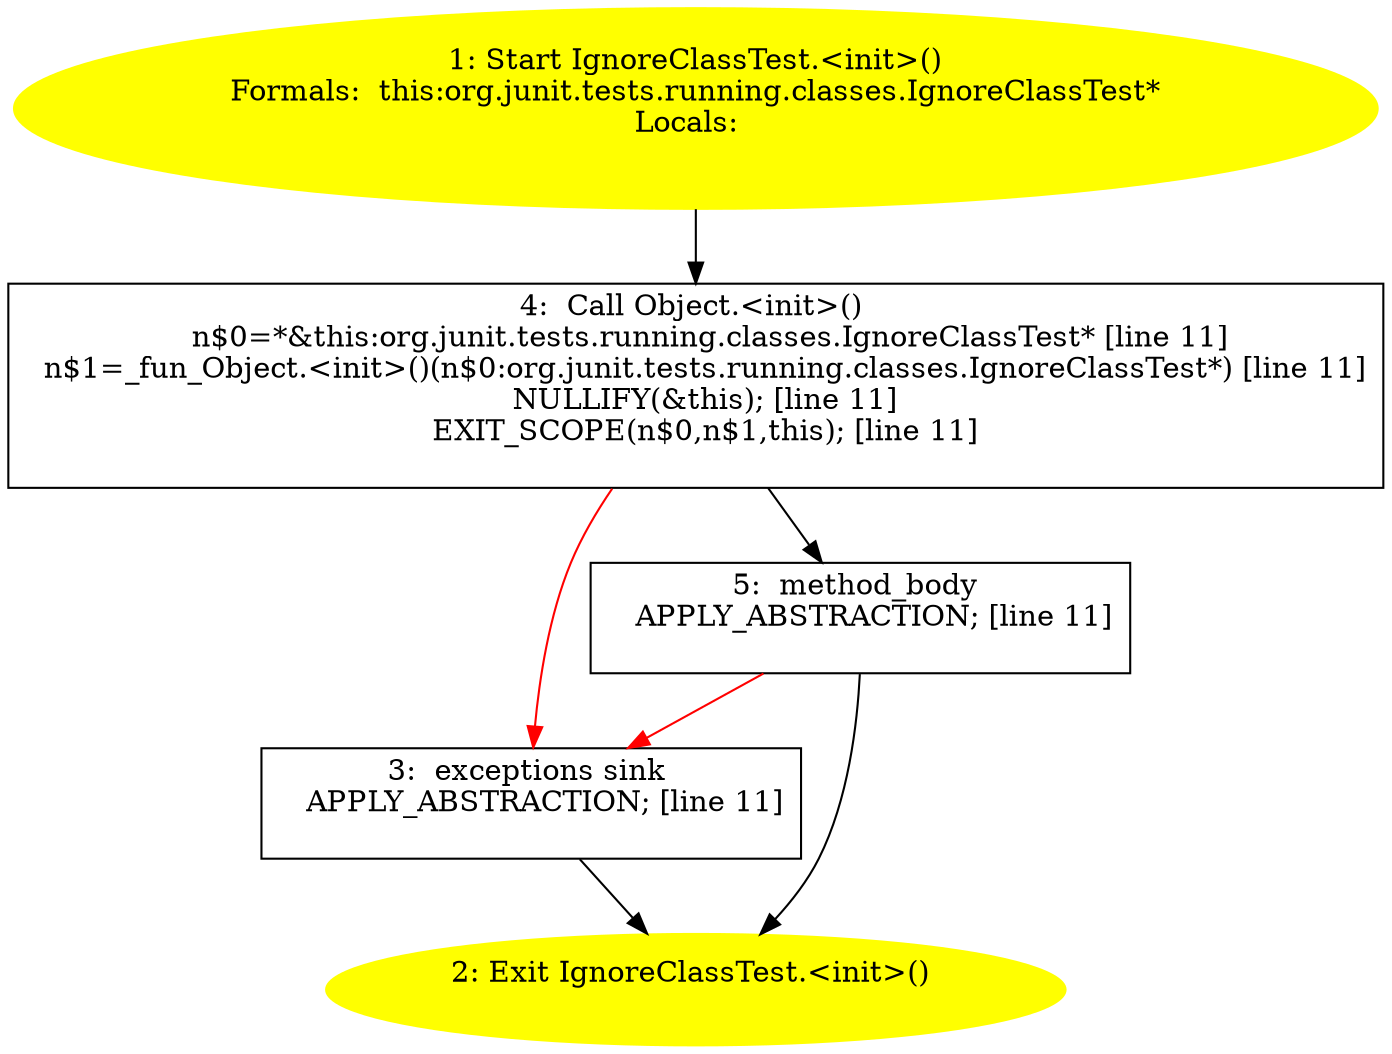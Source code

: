 /* @generated */
digraph cfg {
"org.junit.tests.running.classes.IgnoreClassTest.<init>().c7f471fab2f35b89c02aa1daa8c04cf3_1" [label="1: Start IgnoreClassTest.<init>()\nFormals:  this:org.junit.tests.running.classes.IgnoreClassTest*\nLocals:  \n  " color=yellow style=filled]
	

	 "org.junit.tests.running.classes.IgnoreClassTest.<init>().c7f471fab2f35b89c02aa1daa8c04cf3_1" -> "org.junit.tests.running.classes.IgnoreClassTest.<init>().c7f471fab2f35b89c02aa1daa8c04cf3_4" ;
"org.junit.tests.running.classes.IgnoreClassTest.<init>().c7f471fab2f35b89c02aa1daa8c04cf3_2" [label="2: Exit IgnoreClassTest.<init>() \n  " color=yellow style=filled]
	

"org.junit.tests.running.classes.IgnoreClassTest.<init>().c7f471fab2f35b89c02aa1daa8c04cf3_3" [label="3:  exceptions sink \n   APPLY_ABSTRACTION; [line 11]\n " shape="box"]
	

	 "org.junit.tests.running.classes.IgnoreClassTest.<init>().c7f471fab2f35b89c02aa1daa8c04cf3_3" -> "org.junit.tests.running.classes.IgnoreClassTest.<init>().c7f471fab2f35b89c02aa1daa8c04cf3_2" ;
"org.junit.tests.running.classes.IgnoreClassTest.<init>().c7f471fab2f35b89c02aa1daa8c04cf3_4" [label="4:  Call Object.<init>() \n   n$0=*&this:org.junit.tests.running.classes.IgnoreClassTest* [line 11]\n  n$1=_fun_Object.<init>()(n$0:org.junit.tests.running.classes.IgnoreClassTest*) [line 11]\n  NULLIFY(&this); [line 11]\n  EXIT_SCOPE(n$0,n$1,this); [line 11]\n " shape="box"]
	

	 "org.junit.tests.running.classes.IgnoreClassTest.<init>().c7f471fab2f35b89c02aa1daa8c04cf3_4" -> "org.junit.tests.running.classes.IgnoreClassTest.<init>().c7f471fab2f35b89c02aa1daa8c04cf3_5" ;
	 "org.junit.tests.running.classes.IgnoreClassTest.<init>().c7f471fab2f35b89c02aa1daa8c04cf3_4" -> "org.junit.tests.running.classes.IgnoreClassTest.<init>().c7f471fab2f35b89c02aa1daa8c04cf3_3" [color="red" ];
"org.junit.tests.running.classes.IgnoreClassTest.<init>().c7f471fab2f35b89c02aa1daa8c04cf3_5" [label="5:  method_body \n   APPLY_ABSTRACTION; [line 11]\n " shape="box"]
	

	 "org.junit.tests.running.classes.IgnoreClassTest.<init>().c7f471fab2f35b89c02aa1daa8c04cf3_5" -> "org.junit.tests.running.classes.IgnoreClassTest.<init>().c7f471fab2f35b89c02aa1daa8c04cf3_2" ;
	 "org.junit.tests.running.classes.IgnoreClassTest.<init>().c7f471fab2f35b89c02aa1daa8c04cf3_5" -> "org.junit.tests.running.classes.IgnoreClassTest.<init>().c7f471fab2f35b89c02aa1daa8c04cf3_3" [color="red" ];
}
